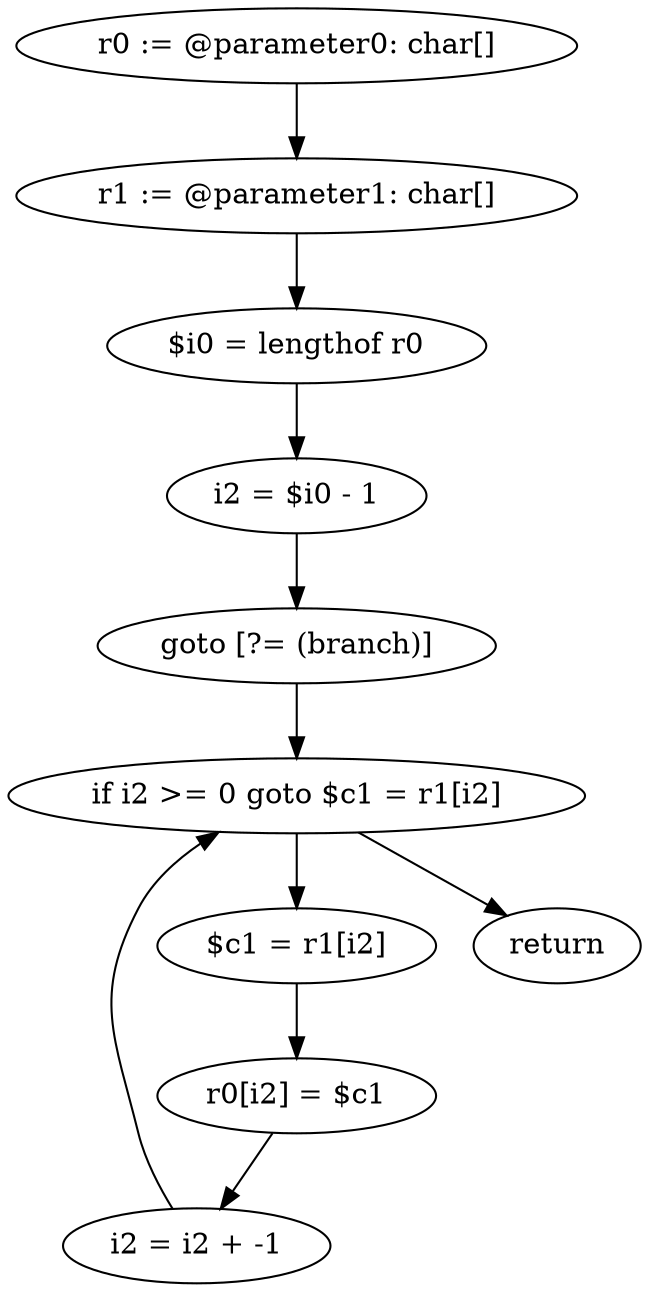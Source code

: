 digraph "unitGraph" {
    "r0 := @parameter0: char[]"
    "r1 := @parameter1: char[]"
    "$i0 = lengthof r0"
    "i2 = $i0 - 1"
    "goto [?= (branch)]"
    "$c1 = r1[i2]"
    "r0[i2] = $c1"
    "i2 = i2 + -1"
    "if i2 >= 0 goto $c1 = r1[i2]"
    "return"
    "r0 := @parameter0: char[]"->"r1 := @parameter1: char[]";
    "r1 := @parameter1: char[]"->"$i0 = lengthof r0";
    "$i0 = lengthof r0"->"i2 = $i0 - 1";
    "i2 = $i0 - 1"->"goto [?= (branch)]";
    "goto [?= (branch)]"->"if i2 >= 0 goto $c1 = r1[i2]";
    "$c1 = r1[i2]"->"r0[i2] = $c1";
    "r0[i2] = $c1"->"i2 = i2 + -1";
    "i2 = i2 + -1"->"if i2 >= 0 goto $c1 = r1[i2]";
    "if i2 >= 0 goto $c1 = r1[i2]"->"return";
    "if i2 >= 0 goto $c1 = r1[i2]"->"$c1 = r1[i2]";
}
